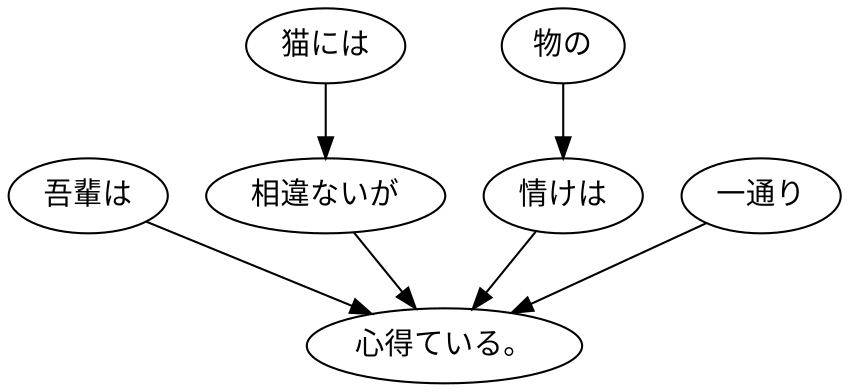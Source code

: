 digraph graph650 {
	node0 [label="吾輩は"];
	node1 [label="猫には"];
	node2 [label="相違ないが"];
	node3 [label="物の"];
	node4 [label="情けは"];
	node5 [label="一通り"];
	node6 [label="心得ている。"];
	node0 -> node6;
	node1 -> node2;
	node2 -> node6;
	node3 -> node4;
	node4 -> node6;
	node5 -> node6;
}
